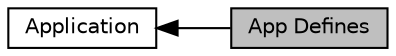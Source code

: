 digraph "App Defines"
{
  edge [fontname="Helvetica",fontsize="10",labelfontname="Helvetica",labelfontsize="10"];
  node [fontname="Helvetica",fontsize="10",shape=box];
  rankdir=LR;
  Node1 [label="Application",height=0.2,width=0.4,color="black", fillcolor="white", style="filled",URL="$group___application.html",tooltip="Application used for demo."];
  Node0 [label="App Defines",height=0.2,width=0.4,color="black", fillcolor="grey75", style="filled", fontcolor="black",tooltip="In this module are all the defines that are declared in the demo application."];
  Node1->Node0 [shape=plaintext, dir="back", style="solid"];
}
